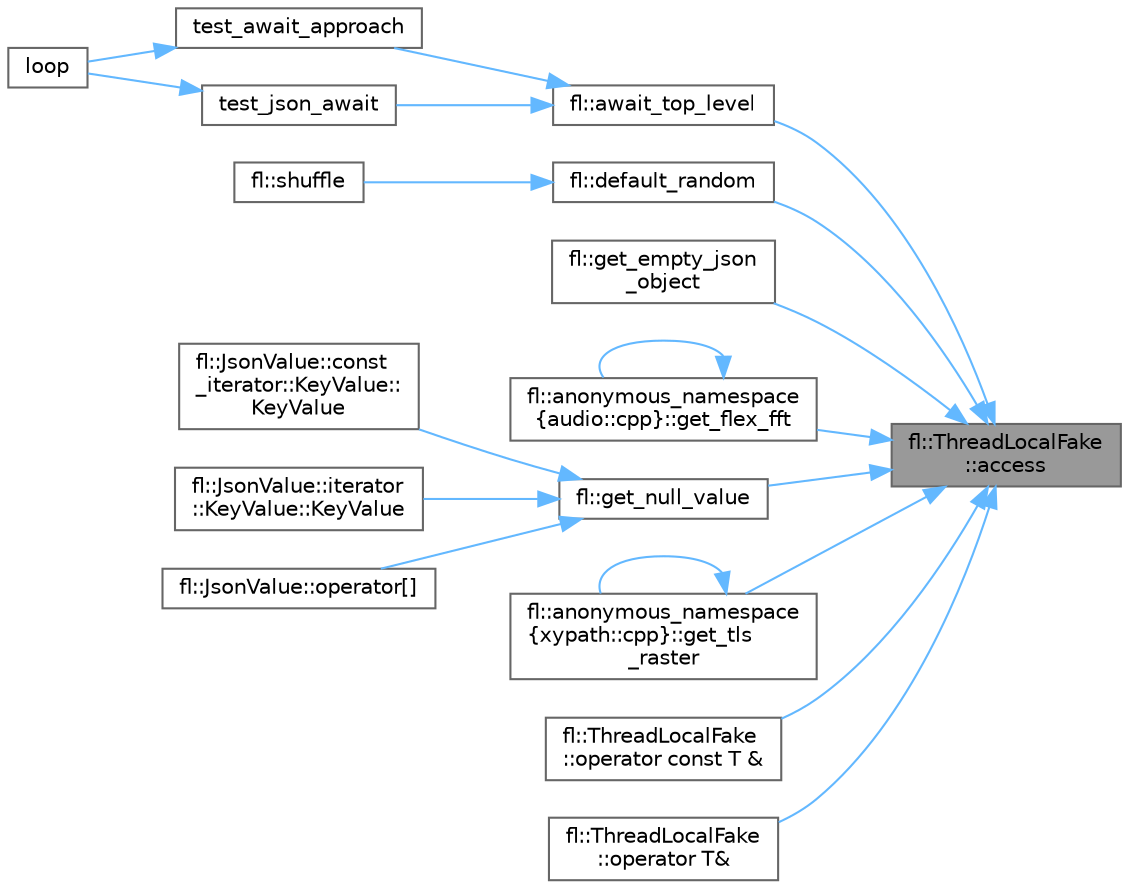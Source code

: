digraph "fl::ThreadLocalFake::access"
{
 // INTERACTIVE_SVG=YES
 // LATEX_PDF_SIZE
  bgcolor="transparent";
  edge [fontname=Helvetica,fontsize=10,labelfontname=Helvetica,labelfontsize=10];
  node [fontname=Helvetica,fontsize=10,shape=box,height=0.2,width=0.4];
  rankdir="RL";
  Node1 [id="Node000001",label="fl::ThreadLocalFake\l::access",height=0.2,width=0.4,color="gray40", fillcolor="grey60", style="filled", fontcolor="black",tooltip=" "];
  Node1 -> Node2 [id="edge1_Node000001_Node000002",dir="back",color="steelblue1",style="solid",tooltip=" "];
  Node2 [id="Node000002",label="fl::await_top_level",height=0.2,width=0.4,color="grey40", fillcolor="white", style="filled",URL="$d4/d36/namespacefl_a422168cc1b8dc2e0a10dfedf921ac003.html#a422168cc1b8dc2e0a10dfedf921ac003",tooltip="Synchronously wait for a promise to complete (ONLY safe in top-level contexts)"];
  Node2 -> Node3 [id="edge2_Node000002_Node000003",dir="back",color="steelblue1",style="solid",tooltip=" "];
  Node3 [id="Node000003",label="test_await_approach",height=0.2,width=0.4,color="grey40", fillcolor="white", style="filled",URL="$d5/dec/_net_test_real_8h_a75e6549812ad7bff897e0c92a225878a.html#a75e6549812ad7bff897e0c92a225878a",tooltip=" "];
  Node3 -> Node4 [id="edge3_Node000003_Node000004",dir="back",color="steelblue1",style="solid",tooltip=" "];
  Node4 [id="Node000004",label="loop",height=0.2,width=0.4,color="grey40", fillcolor="white", style="filled",URL="$d5/dec/_net_test_real_8h_afe461d27b9c48d5921c00d521181f12f.html#afe461d27b9c48d5921c00d521181f12f",tooltip=" "];
  Node2 -> Node5 [id="edge4_Node000002_Node000005",dir="back",color="steelblue1",style="solid",tooltip=" "];
  Node5 [id="Node000005",label="test_json_await",height=0.2,width=0.4,color="grey40", fillcolor="white", style="filled",URL="$d5/dec/_net_test_real_8h_a648cd3d90f8e240cbbfe5cb934057124.html#a648cd3d90f8e240cbbfe5cb934057124",tooltip="APPROACH 4: JSON Response with await pattern   Same JSON handling but using await_top_level for synch..."];
  Node5 -> Node4 [id="edge5_Node000005_Node000004",dir="back",color="steelblue1",style="solid",tooltip=" "];
  Node1 -> Node6 [id="edge6_Node000001_Node000006",dir="back",color="steelblue1",style="solid",tooltip=" "];
  Node6 [id="Node000006",label="fl::default_random",height=0.2,width=0.4,color="grey40", fillcolor="white", style="filled",URL="$d4/d36/namespacefl_a675c84477e2cbae46b10f43e0f8ace0c.html#a675c84477e2cbae46b10f43e0f8ace0c",tooltip="Global default random number generator instance."];
  Node6 -> Node7 [id="edge7_Node000006_Node000007",dir="back",color="steelblue1",style="solid",tooltip=" "];
  Node7 [id="Node000007",label="fl::shuffle",height=0.2,width=0.4,color="grey40", fillcolor="white", style="filled",URL="$d4/d36/namespacefl_a1af169c7aca24263575afb4044a94f12.html#a1af169c7aca24263575afb4044a94f12",tooltip=" "];
  Node1 -> Node8 [id="edge8_Node000001_Node000008",dir="back",color="steelblue1",style="solid",tooltip=" "];
  Node8 [id="Node000008",label="fl::get_empty_json\l_object",height=0.2,width=0.4,color="grey40", fillcolor="white", style="filled",URL="$d4/d36/namespacefl_a2bd8c696cd5b26e05473cc38ab62524e.html#a2bd8c696cd5b26e05473cc38ab62524e",tooltip=" "];
  Node1 -> Node9 [id="edge9_Node000001_Node000009",dir="back",color="steelblue1",style="solid",tooltip=" "];
  Node9 [id="Node000009",label="fl::anonymous_namespace\l\{audio::cpp\}::get_flex_fft",height=0.2,width=0.4,color="grey40", fillcolor="white", style="filled",URL="$d3/d5c/namespacefl_1_1anonymous__namespace_02audio_8cpp_03_a63dcc803fe703f176b52e25bde0c3adf.html#a63dcc803fe703f176b52e25bde0c3adf",tooltip=" "];
  Node9 -> Node9 [id="edge10_Node000009_Node000009",dir="back",color="steelblue1",style="solid",tooltip=" "];
  Node1 -> Node10 [id="edge11_Node000001_Node000010",dir="back",color="steelblue1",style="solid",tooltip=" "];
  Node10 [id="Node000010",label="fl::get_null_value",height=0.2,width=0.4,color="grey40", fillcolor="white", style="filled",URL="$d4/d36/namespacefl_addbb9457423c186b07bbb4922fa15c51.html#addbb9457423c186b07bbb4922fa15c51",tooltip=" "];
  Node10 -> Node11 [id="edge12_Node000010_Node000011",dir="back",color="steelblue1",style="solid",tooltip=" "];
  Node11 [id="Node000011",label="fl::JsonValue::const\l_iterator::KeyValue::\lKeyValue",height=0.2,width=0.4,color="grey40", fillcolor="white", style="filled",URL="$d5/d93/structfl_1_1_json_value_1_1const__iterator_1_1_key_value_a7d25d1835e72df4a437d157e0bd96909.html#a7d25d1835e72df4a437d157e0bd96909",tooltip=" "];
  Node10 -> Node12 [id="edge13_Node000010_Node000012",dir="back",color="steelblue1",style="solid",tooltip=" "];
  Node12 [id="Node000012",label="fl::JsonValue::iterator\l::KeyValue::KeyValue",height=0.2,width=0.4,color="grey40", fillcolor="white", style="filled",URL="$df/dff/structfl_1_1_json_value_1_1iterator_1_1_key_value_a38a84e6319faf9716bf722959a1a8fc5.html#a38a84e6319faf9716bf722959a1a8fc5",tooltip=" "];
  Node10 -> Node13 [id="edge14_Node000010_Node000013",dir="back",color="steelblue1",style="solid",tooltip=" "];
  Node13 [id="Node000013",label="fl::JsonValue::operator[]",height=0.2,width=0.4,color="grey40", fillcolor="white", style="filled",URL="$da/dd6/structfl_1_1_json_value_a6d622a712caae494d9dd2228ef9b9d87.html#a6d622a712caae494d9dd2228ef9b9d87",tooltip=" "];
  Node1 -> Node14 [id="edge15_Node000001_Node000014",dir="back",color="steelblue1",style="solid",tooltip=" "];
  Node14 [id="Node000014",label="fl::anonymous_namespace\l\{xypath::cpp\}::get_tls\l_raster",height=0.2,width=0.4,color="grey40", fillcolor="white", style="filled",URL="$d4/da7/namespacefl_1_1anonymous__namespace_02xypath_8cpp_03_a85e4c86634208307df5691237143a988.html#a85e4c86634208307df5691237143a988",tooltip=" "];
  Node14 -> Node14 [id="edge16_Node000014_Node000014",dir="back",color="steelblue1",style="solid",tooltip=" "];
  Node1 -> Node15 [id="edge17_Node000001_Node000015",dir="back",color="steelblue1",style="solid",tooltip=" "];
  Node15 [id="Node000015",label="fl::ThreadLocalFake\l::operator const T &",height=0.2,width=0.4,color="grey40", fillcolor="white", style="filled",URL="$dd/dfc/classfl_1_1_thread_local_fake_a745c387cc67a8cbe00cabaaa70d51268.html#a745c387cc67a8cbe00cabaaa70d51268",tooltip=" "];
  Node1 -> Node16 [id="edge18_Node000001_Node000016",dir="back",color="steelblue1",style="solid",tooltip=" "];
  Node16 [id="Node000016",label="fl::ThreadLocalFake\l::operator T&",height=0.2,width=0.4,color="grey40", fillcolor="white", style="filled",URL="$dd/dfc/classfl_1_1_thread_local_fake_a3fc5f57fb8dae1d4622d33bcbdd16266.html#a3fc5f57fb8dae1d4622d33bcbdd16266",tooltip=" "];
}
